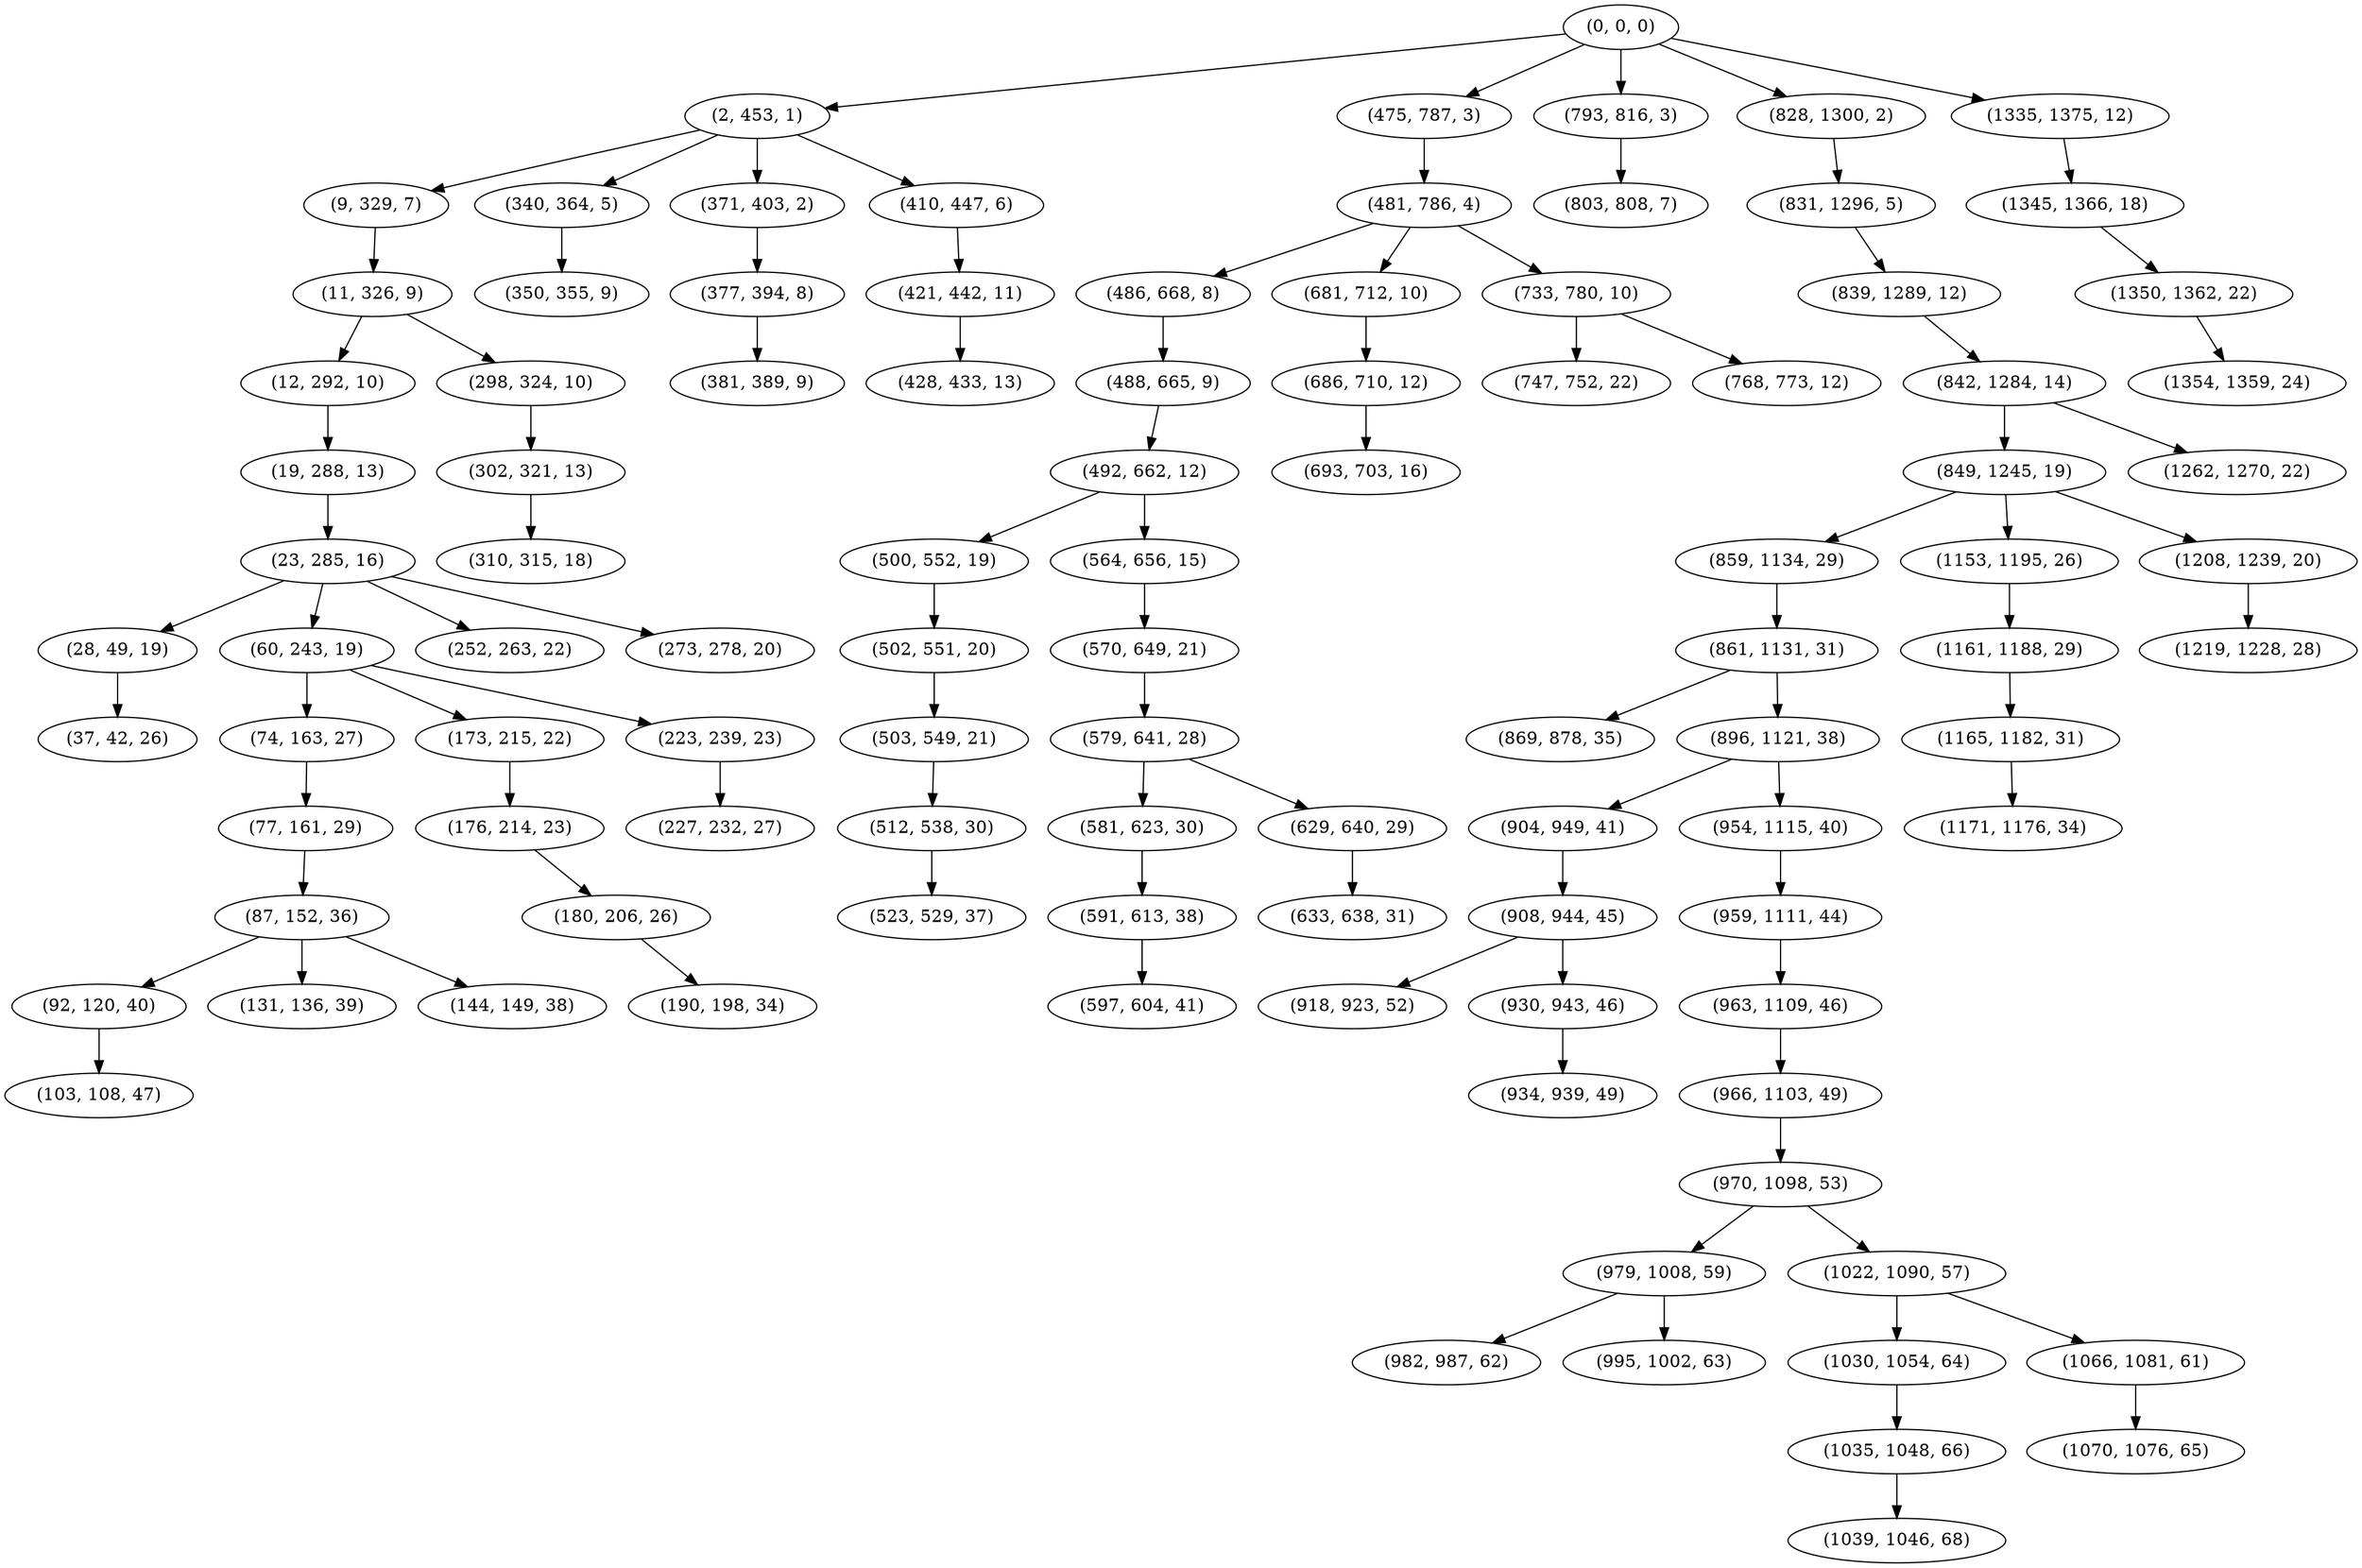 digraph tree {
    "(0, 0, 0)";
    "(2, 453, 1)";
    "(9, 329, 7)";
    "(11, 326, 9)";
    "(12, 292, 10)";
    "(19, 288, 13)";
    "(23, 285, 16)";
    "(28, 49, 19)";
    "(37, 42, 26)";
    "(60, 243, 19)";
    "(74, 163, 27)";
    "(77, 161, 29)";
    "(87, 152, 36)";
    "(92, 120, 40)";
    "(103, 108, 47)";
    "(131, 136, 39)";
    "(144, 149, 38)";
    "(173, 215, 22)";
    "(176, 214, 23)";
    "(180, 206, 26)";
    "(190, 198, 34)";
    "(223, 239, 23)";
    "(227, 232, 27)";
    "(252, 263, 22)";
    "(273, 278, 20)";
    "(298, 324, 10)";
    "(302, 321, 13)";
    "(310, 315, 18)";
    "(340, 364, 5)";
    "(350, 355, 9)";
    "(371, 403, 2)";
    "(377, 394, 8)";
    "(381, 389, 9)";
    "(410, 447, 6)";
    "(421, 442, 11)";
    "(428, 433, 13)";
    "(475, 787, 3)";
    "(481, 786, 4)";
    "(486, 668, 8)";
    "(488, 665, 9)";
    "(492, 662, 12)";
    "(500, 552, 19)";
    "(502, 551, 20)";
    "(503, 549, 21)";
    "(512, 538, 30)";
    "(523, 529, 37)";
    "(564, 656, 15)";
    "(570, 649, 21)";
    "(579, 641, 28)";
    "(581, 623, 30)";
    "(591, 613, 38)";
    "(597, 604, 41)";
    "(629, 640, 29)";
    "(633, 638, 31)";
    "(681, 712, 10)";
    "(686, 710, 12)";
    "(693, 703, 16)";
    "(733, 780, 10)";
    "(747, 752, 22)";
    "(768, 773, 12)";
    "(793, 816, 3)";
    "(803, 808, 7)";
    "(828, 1300, 2)";
    "(831, 1296, 5)";
    "(839, 1289, 12)";
    "(842, 1284, 14)";
    "(849, 1245, 19)";
    "(859, 1134, 29)";
    "(861, 1131, 31)";
    "(869, 878, 35)";
    "(896, 1121, 38)";
    "(904, 949, 41)";
    "(908, 944, 45)";
    "(918, 923, 52)";
    "(930, 943, 46)";
    "(934, 939, 49)";
    "(954, 1115, 40)";
    "(959, 1111, 44)";
    "(963, 1109, 46)";
    "(966, 1103, 49)";
    "(970, 1098, 53)";
    "(979, 1008, 59)";
    "(982, 987, 62)";
    "(995, 1002, 63)";
    "(1022, 1090, 57)";
    "(1030, 1054, 64)";
    "(1035, 1048, 66)";
    "(1039, 1046, 68)";
    "(1066, 1081, 61)";
    "(1070, 1076, 65)";
    "(1153, 1195, 26)";
    "(1161, 1188, 29)";
    "(1165, 1182, 31)";
    "(1171, 1176, 34)";
    "(1208, 1239, 20)";
    "(1219, 1228, 28)";
    "(1262, 1270, 22)";
    "(1335, 1375, 12)";
    "(1345, 1366, 18)";
    "(1350, 1362, 22)";
    "(1354, 1359, 24)";
    "(0, 0, 0)" -> "(2, 453, 1)";
    "(0, 0, 0)" -> "(475, 787, 3)";
    "(0, 0, 0)" -> "(793, 816, 3)";
    "(0, 0, 0)" -> "(828, 1300, 2)";
    "(0, 0, 0)" -> "(1335, 1375, 12)";
    "(2, 453, 1)" -> "(9, 329, 7)";
    "(2, 453, 1)" -> "(340, 364, 5)";
    "(2, 453, 1)" -> "(371, 403, 2)";
    "(2, 453, 1)" -> "(410, 447, 6)";
    "(9, 329, 7)" -> "(11, 326, 9)";
    "(11, 326, 9)" -> "(12, 292, 10)";
    "(11, 326, 9)" -> "(298, 324, 10)";
    "(12, 292, 10)" -> "(19, 288, 13)";
    "(19, 288, 13)" -> "(23, 285, 16)";
    "(23, 285, 16)" -> "(28, 49, 19)";
    "(23, 285, 16)" -> "(60, 243, 19)";
    "(23, 285, 16)" -> "(252, 263, 22)";
    "(23, 285, 16)" -> "(273, 278, 20)";
    "(28, 49, 19)" -> "(37, 42, 26)";
    "(60, 243, 19)" -> "(74, 163, 27)";
    "(60, 243, 19)" -> "(173, 215, 22)";
    "(60, 243, 19)" -> "(223, 239, 23)";
    "(74, 163, 27)" -> "(77, 161, 29)";
    "(77, 161, 29)" -> "(87, 152, 36)";
    "(87, 152, 36)" -> "(92, 120, 40)";
    "(87, 152, 36)" -> "(131, 136, 39)";
    "(87, 152, 36)" -> "(144, 149, 38)";
    "(92, 120, 40)" -> "(103, 108, 47)";
    "(173, 215, 22)" -> "(176, 214, 23)";
    "(176, 214, 23)" -> "(180, 206, 26)";
    "(180, 206, 26)" -> "(190, 198, 34)";
    "(223, 239, 23)" -> "(227, 232, 27)";
    "(298, 324, 10)" -> "(302, 321, 13)";
    "(302, 321, 13)" -> "(310, 315, 18)";
    "(340, 364, 5)" -> "(350, 355, 9)";
    "(371, 403, 2)" -> "(377, 394, 8)";
    "(377, 394, 8)" -> "(381, 389, 9)";
    "(410, 447, 6)" -> "(421, 442, 11)";
    "(421, 442, 11)" -> "(428, 433, 13)";
    "(475, 787, 3)" -> "(481, 786, 4)";
    "(481, 786, 4)" -> "(486, 668, 8)";
    "(481, 786, 4)" -> "(681, 712, 10)";
    "(481, 786, 4)" -> "(733, 780, 10)";
    "(486, 668, 8)" -> "(488, 665, 9)";
    "(488, 665, 9)" -> "(492, 662, 12)";
    "(492, 662, 12)" -> "(500, 552, 19)";
    "(492, 662, 12)" -> "(564, 656, 15)";
    "(500, 552, 19)" -> "(502, 551, 20)";
    "(502, 551, 20)" -> "(503, 549, 21)";
    "(503, 549, 21)" -> "(512, 538, 30)";
    "(512, 538, 30)" -> "(523, 529, 37)";
    "(564, 656, 15)" -> "(570, 649, 21)";
    "(570, 649, 21)" -> "(579, 641, 28)";
    "(579, 641, 28)" -> "(581, 623, 30)";
    "(579, 641, 28)" -> "(629, 640, 29)";
    "(581, 623, 30)" -> "(591, 613, 38)";
    "(591, 613, 38)" -> "(597, 604, 41)";
    "(629, 640, 29)" -> "(633, 638, 31)";
    "(681, 712, 10)" -> "(686, 710, 12)";
    "(686, 710, 12)" -> "(693, 703, 16)";
    "(733, 780, 10)" -> "(747, 752, 22)";
    "(733, 780, 10)" -> "(768, 773, 12)";
    "(793, 816, 3)" -> "(803, 808, 7)";
    "(828, 1300, 2)" -> "(831, 1296, 5)";
    "(831, 1296, 5)" -> "(839, 1289, 12)";
    "(839, 1289, 12)" -> "(842, 1284, 14)";
    "(842, 1284, 14)" -> "(849, 1245, 19)";
    "(842, 1284, 14)" -> "(1262, 1270, 22)";
    "(849, 1245, 19)" -> "(859, 1134, 29)";
    "(849, 1245, 19)" -> "(1153, 1195, 26)";
    "(849, 1245, 19)" -> "(1208, 1239, 20)";
    "(859, 1134, 29)" -> "(861, 1131, 31)";
    "(861, 1131, 31)" -> "(869, 878, 35)";
    "(861, 1131, 31)" -> "(896, 1121, 38)";
    "(896, 1121, 38)" -> "(904, 949, 41)";
    "(896, 1121, 38)" -> "(954, 1115, 40)";
    "(904, 949, 41)" -> "(908, 944, 45)";
    "(908, 944, 45)" -> "(918, 923, 52)";
    "(908, 944, 45)" -> "(930, 943, 46)";
    "(930, 943, 46)" -> "(934, 939, 49)";
    "(954, 1115, 40)" -> "(959, 1111, 44)";
    "(959, 1111, 44)" -> "(963, 1109, 46)";
    "(963, 1109, 46)" -> "(966, 1103, 49)";
    "(966, 1103, 49)" -> "(970, 1098, 53)";
    "(970, 1098, 53)" -> "(979, 1008, 59)";
    "(970, 1098, 53)" -> "(1022, 1090, 57)";
    "(979, 1008, 59)" -> "(982, 987, 62)";
    "(979, 1008, 59)" -> "(995, 1002, 63)";
    "(1022, 1090, 57)" -> "(1030, 1054, 64)";
    "(1022, 1090, 57)" -> "(1066, 1081, 61)";
    "(1030, 1054, 64)" -> "(1035, 1048, 66)";
    "(1035, 1048, 66)" -> "(1039, 1046, 68)";
    "(1066, 1081, 61)" -> "(1070, 1076, 65)";
    "(1153, 1195, 26)" -> "(1161, 1188, 29)";
    "(1161, 1188, 29)" -> "(1165, 1182, 31)";
    "(1165, 1182, 31)" -> "(1171, 1176, 34)";
    "(1208, 1239, 20)" -> "(1219, 1228, 28)";
    "(1335, 1375, 12)" -> "(1345, 1366, 18)";
    "(1345, 1366, 18)" -> "(1350, 1362, 22)";
    "(1350, 1362, 22)" -> "(1354, 1359, 24)";
}
